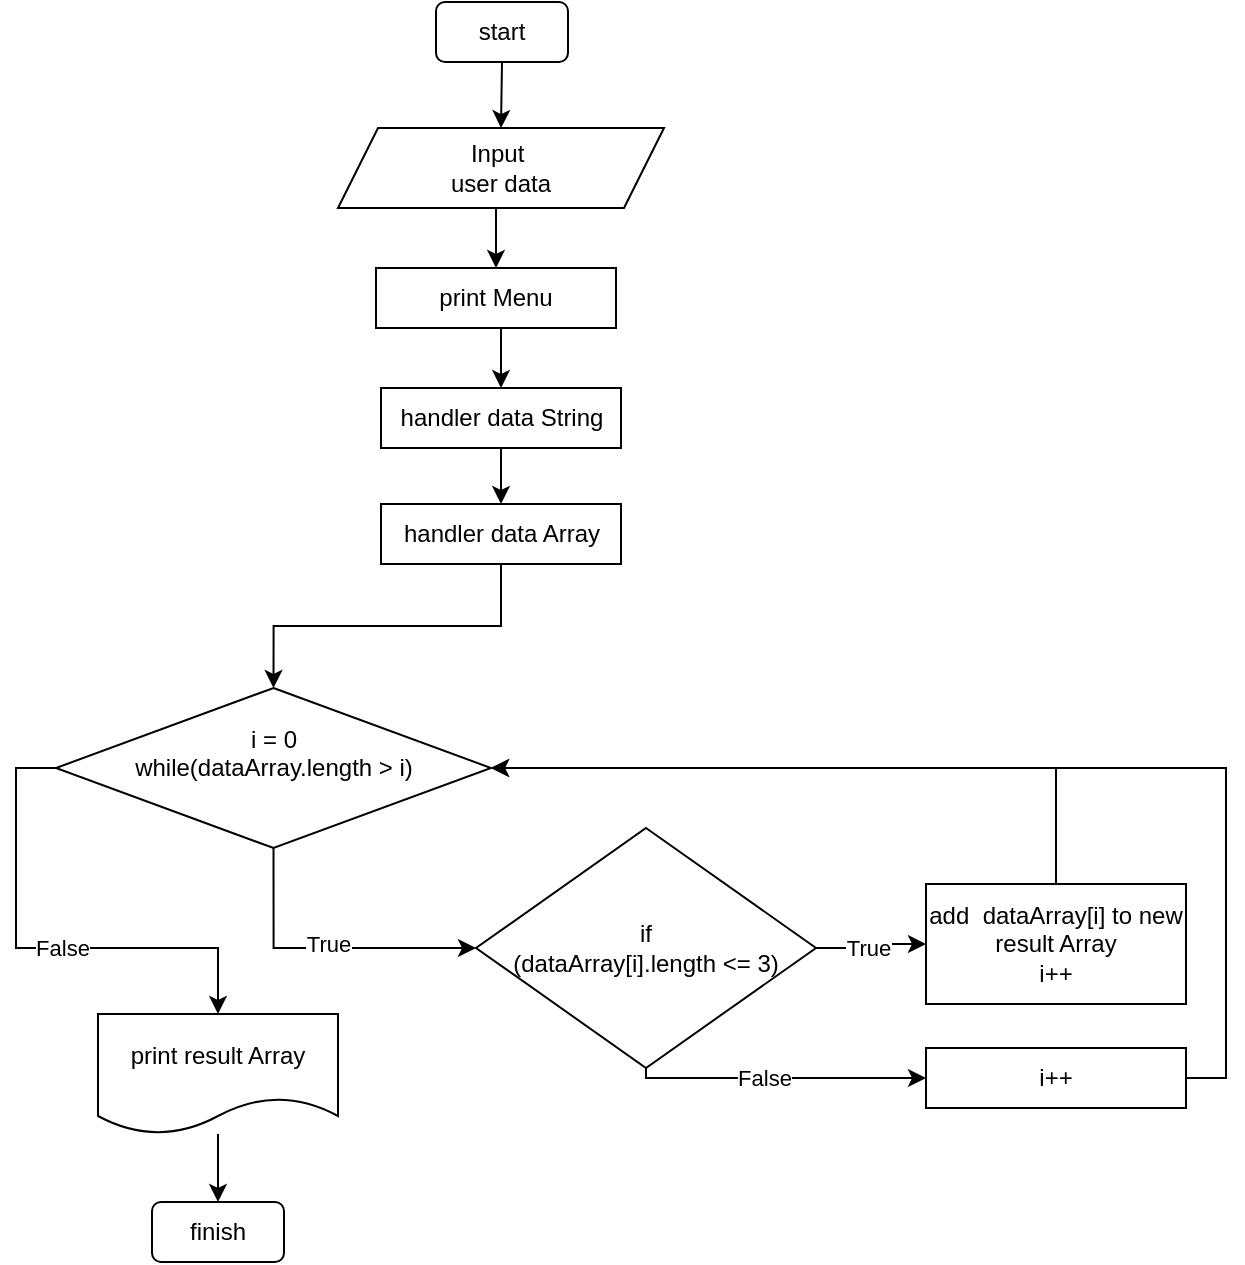 <mxfile version="24.2.2" type="device">
  <diagram name="Страница — 1" id="LyiGeMhcqgT37P0rlk5T">
    <mxGraphModel dx="1434" dy="746" grid="1" gridSize="10" guides="1" tooltips="1" connect="1" arrows="1" fold="1" page="1" pageScale="1" pageWidth="827" pageHeight="1169" math="0" shadow="0">
      <root>
        <mxCell id="0" />
        <mxCell id="1" parent="0" />
        <mxCell id="fIYJ5CS0b0W02Vq3tTy9-12" style="edgeStyle=orthogonalEdgeStyle;rounded=0;orthogonalLoop=1;jettySize=auto;html=1;exitX=0.5;exitY=1;exitDx=0;exitDy=0;entryX=0.5;entryY=0;entryDx=0;entryDy=0;" edge="1" parent="1" source="pXKTRZeTHLnBDf_L6FMC-2" target="pXKTRZeTHLnBDf_L6FMC-3">
          <mxGeometry relative="1" as="geometry" />
        </mxCell>
        <mxCell id="pXKTRZeTHLnBDf_L6FMC-2" value="start" style="rounded=1;whiteSpace=wrap;html=1;" parent="1" vertex="1">
          <mxGeometry x="370" y="47" width="66" height="30" as="geometry" />
        </mxCell>
        <mxCell id="fIYJ5CS0b0W02Vq3tTy9-13" style="edgeStyle=orthogonalEdgeStyle;rounded=0;orthogonalLoop=1;jettySize=auto;html=1;exitX=0.5;exitY=1;exitDx=0;exitDy=0;entryX=0.5;entryY=0;entryDx=0;entryDy=0;" edge="1" parent="1" source="pXKTRZeTHLnBDf_L6FMC-3" target="fIYJ5CS0b0W02Vq3tTy9-2">
          <mxGeometry relative="1" as="geometry" />
        </mxCell>
        <mxCell id="pXKTRZeTHLnBDf_L6FMC-3" value="Input&amp;nbsp;&lt;br&gt;user data" style="shape=parallelogram;perimeter=parallelogramPerimeter;whiteSpace=wrap;html=1;fixedSize=1;" parent="1" vertex="1">
          <mxGeometry x="321" y="110" width="163" height="40" as="geometry" />
        </mxCell>
        <mxCell id="zAKxVBg8SvJJ3kNhJVB6-2" style="edgeStyle=orthogonalEdgeStyle;rounded=0;orthogonalLoop=1;jettySize=auto;html=1;entryX=0;entryY=0.5;entryDx=0;entryDy=0;" parent="1" source="pXKTRZeTHLnBDf_L6FMC-4" target="zAKxVBg8SvJJ3kNhJVB6-1" edge="1">
          <mxGeometry relative="1" as="geometry" />
        </mxCell>
        <mxCell id="zAKxVBg8SvJJ3kNhJVB6-8" value="True" style="edgeLabel;html=1;align=center;verticalAlign=middle;resizable=0;points=[];" parent="zAKxVBg8SvJJ3kNhJVB6-2" vertex="1" connectable="0">
          <mxGeometry x="-0.018" y="3" relative="1" as="geometry">
            <mxPoint x="1" as="offset" />
          </mxGeometry>
        </mxCell>
        <mxCell id="zAKxVBg8SvJJ3kNhJVB6-5" style="edgeStyle=orthogonalEdgeStyle;rounded=0;orthogonalLoop=1;jettySize=auto;html=1;entryX=0;entryY=0.5;entryDx=0;entryDy=0;exitX=0.5;exitY=1;exitDx=0;exitDy=0;" parent="1" source="pXKTRZeTHLnBDf_L6FMC-4" target="fIYJ5CS0b0W02Vq3tTy9-9" edge="1">
          <mxGeometry relative="1" as="geometry">
            <Array as="points">
              <mxPoint x="475" y="585" />
            </Array>
          </mxGeometry>
        </mxCell>
        <mxCell id="zAKxVBg8SvJJ3kNhJVB6-9" value="False" style="edgeLabel;html=1;align=center;verticalAlign=middle;resizable=0;points=[];" parent="zAKxVBg8SvJJ3kNhJVB6-5" vertex="1" connectable="0">
          <mxGeometry x="-0.119" relative="1" as="geometry">
            <mxPoint as="offset" />
          </mxGeometry>
        </mxCell>
        <mxCell id="pXKTRZeTHLnBDf_L6FMC-4" value="&lt;div&gt;if&lt;/div&gt;(dataArray[i].length &amp;lt;= 3)" style="rhombus;whiteSpace=wrap;html=1;" parent="1" vertex="1">
          <mxGeometry x="390" y="460" width="170" height="120" as="geometry" />
        </mxCell>
        <mxCell id="pXKTRZeTHLnBDf_L6FMC-44" value="finish" style="rounded=1;whiteSpace=wrap;html=1;" parent="1" vertex="1">
          <mxGeometry x="228" y="647" width="66" height="30" as="geometry" />
        </mxCell>
        <mxCell id="fIYJ5CS0b0W02Vq3tTy9-8" style="edgeStyle=orthogonalEdgeStyle;rounded=0;orthogonalLoop=1;jettySize=auto;html=1;exitX=0.5;exitY=0;exitDx=0;exitDy=0;entryX=1;entryY=0.5;entryDx=0;entryDy=0;" edge="1" parent="1" source="zAKxVBg8SvJJ3kNhJVB6-1" target="fIYJ5CS0b0W02Vq3tTy9-5">
          <mxGeometry relative="1" as="geometry" />
        </mxCell>
        <mxCell id="zAKxVBg8SvJJ3kNhJVB6-1" value="add&amp;nbsp; dataArray[i] to new result Array&lt;div&gt;i++&lt;/div&gt;" style="rounded=0;whiteSpace=wrap;html=1;" parent="1" vertex="1">
          <mxGeometry x="615" y="488" width="130" height="60" as="geometry" />
        </mxCell>
        <mxCell id="zAKxVBg8SvJJ3kNhJVB6-6" style="edgeStyle=orthogonalEdgeStyle;rounded=0;orthogonalLoop=1;jettySize=auto;html=1;entryX=0.5;entryY=0;entryDx=0;entryDy=0;" parent="1" source="zAKxVBg8SvJJ3kNhJVB6-4" target="pXKTRZeTHLnBDf_L6FMC-44" edge="1">
          <mxGeometry relative="1" as="geometry" />
        </mxCell>
        <mxCell id="zAKxVBg8SvJJ3kNhJVB6-4" value="print result Array" style="shape=document;whiteSpace=wrap;html=1;boundedLbl=1;" parent="1" vertex="1">
          <mxGeometry x="201" y="553" width="120" height="60" as="geometry" />
        </mxCell>
        <mxCell id="fIYJ5CS0b0W02Vq3tTy9-14" style="edgeStyle=orthogonalEdgeStyle;rounded=0;orthogonalLoop=1;jettySize=auto;html=1;exitX=0.5;exitY=1;exitDx=0;exitDy=0;entryX=0.5;entryY=0;entryDx=0;entryDy=0;" edge="1" parent="1" source="fIYJ5CS0b0W02Vq3tTy9-2" target="fIYJ5CS0b0W02Vq3tTy9-3">
          <mxGeometry relative="1" as="geometry" />
        </mxCell>
        <mxCell id="fIYJ5CS0b0W02Vq3tTy9-2" value="print Menu" style="rounded=0;whiteSpace=wrap;html=1;" vertex="1" parent="1">
          <mxGeometry x="340" y="180" width="120" height="30" as="geometry" />
        </mxCell>
        <mxCell id="fIYJ5CS0b0W02Vq3tTy9-15" style="edgeStyle=orthogonalEdgeStyle;rounded=0;orthogonalLoop=1;jettySize=auto;html=1;exitX=0.5;exitY=1;exitDx=0;exitDy=0;entryX=0.5;entryY=0;entryDx=0;entryDy=0;" edge="1" parent="1" source="fIYJ5CS0b0W02Vq3tTy9-3" target="fIYJ5CS0b0W02Vq3tTy9-4">
          <mxGeometry relative="1" as="geometry" />
        </mxCell>
        <mxCell id="fIYJ5CS0b0W02Vq3tTy9-3" value="handler data String" style="rounded=0;whiteSpace=wrap;html=1;" vertex="1" parent="1">
          <mxGeometry x="342.5" y="240" width="120" height="30" as="geometry" />
        </mxCell>
        <mxCell id="fIYJ5CS0b0W02Vq3tTy9-11" style="edgeStyle=orthogonalEdgeStyle;rounded=0;orthogonalLoop=1;jettySize=auto;html=1;exitX=0.5;exitY=1;exitDx=0;exitDy=0;entryX=0.5;entryY=0;entryDx=0;entryDy=0;" edge="1" parent="1" source="fIYJ5CS0b0W02Vq3tTy9-4" target="fIYJ5CS0b0W02Vq3tTy9-5">
          <mxGeometry relative="1" as="geometry" />
        </mxCell>
        <mxCell id="fIYJ5CS0b0W02Vq3tTy9-4" value="handler data Array" style="rounded=0;whiteSpace=wrap;html=1;" vertex="1" parent="1">
          <mxGeometry x="342.5" y="298" width="120" height="30" as="geometry" />
        </mxCell>
        <mxCell id="fIYJ5CS0b0W02Vq3tTy9-6" style="edgeStyle=orthogonalEdgeStyle;rounded=0;orthogonalLoop=1;jettySize=auto;html=1;exitX=0.5;exitY=1;exitDx=0;exitDy=0;entryX=0;entryY=0.5;entryDx=0;entryDy=0;" edge="1" parent="1" source="fIYJ5CS0b0W02Vq3tTy9-5" target="pXKTRZeTHLnBDf_L6FMC-4">
          <mxGeometry relative="1" as="geometry" />
        </mxCell>
        <mxCell id="fIYJ5CS0b0W02Vq3tTy9-7" value="True" style="edgeLabel;html=1;align=center;verticalAlign=middle;resizable=0;points=[];" vertex="1" connectable="0" parent="fIYJ5CS0b0W02Vq3tTy9-6">
          <mxGeometry x="0.021" y="2" relative="1" as="geometry">
            <mxPoint as="offset" />
          </mxGeometry>
        </mxCell>
        <mxCell id="fIYJ5CS0b0W02Vq3tTy9-17" style="edgeStyle=orthogonalEdgeStyle;rounded=0;orthogonalLoop=1;jettySize=auto;html=1;exitX=0;exitY=0.5;exitDx=0;exitDy=0;entryX=0.5;entryY=0;entryDx=0;entryDy=0;" edge="1" parent="1" source="fIYJ5CS0b0W02Vq3tTy9-5" target="zAKxVBg8SvJJ3kNhJVB6-4">
          <mxGeometry relative="1" as="geometry">
            <Array as="points">
              <mxPoint x="160" y="430" />
              <mxPoint x="160" y="520" />
              <mxPoint x="261" y="520" />
            </Array>
          </mxGeometry>
        </mxCell>
        <mxCell id="fIYJ5CS0b0W02Vq3tTy9-19" value="False" style="edgeLabel;html=1;align=center;verticalAlign=middle;resizable=0;points=[];" vertex="1" connectable="0" parent="fIYJ5CS0b0W02Vq3tTy9-17">
          <mxGeometry x="0.087" relative="1" as="geometry">
            <mxPoint as="offset" />
          </mxGeometry>
        </mxCell>
        <mxCell id="fIYJ5CS0b0W02Vq3tTy9-5" value="&lt;div&gt;i = 0&lt;/div&gt;while(dataArray.length &amp;gt; i)&lt;div&gt;&lt;br&gt;&lt;/div&gt;" style="rhombus;whiteSpace=wrap;html=1;" vertex="1" parent="1">
          <mxGeometry x="180" y="390" width="217.5" height="80" as="geometry" />
        </mxCell>
        <mxCell id="fIYJ5CS0b0W02Vq3tTy9-10" style="edgeStyle=orthogonalEdgeStyle;rounded=0;orthogonalLoop=1;jettySize=auto;html=1;exitX=1;exitY=0.5;exitDx=0;exitDy=0;entryX=1;entryY=0.5;entryDx=0;entryDy=0;" edge="1" parent="1" source="fIYJ5CS0b0W02Vq3tTy9-9" target="fIYJ5CS0b0W02Vq3tTy9-5">
          <mxGeometry relative="1" as="geometry" />
        </mxCell>
        <mxCell id="fIYJ5CS0b0W02Vq3tTy9-9" value="&lt;div&gt;i++&lt;/div&gt;" style="rounded=0;whiteSpace=wrap;html=1;" vertex="1" parent="1">
          <mxGeometry x="615" y="570" width="130" height="30" as="geometry" />
        </mxCell>
      </root>
    </mxGraphModel>
  </diagram>
</mxfile>
